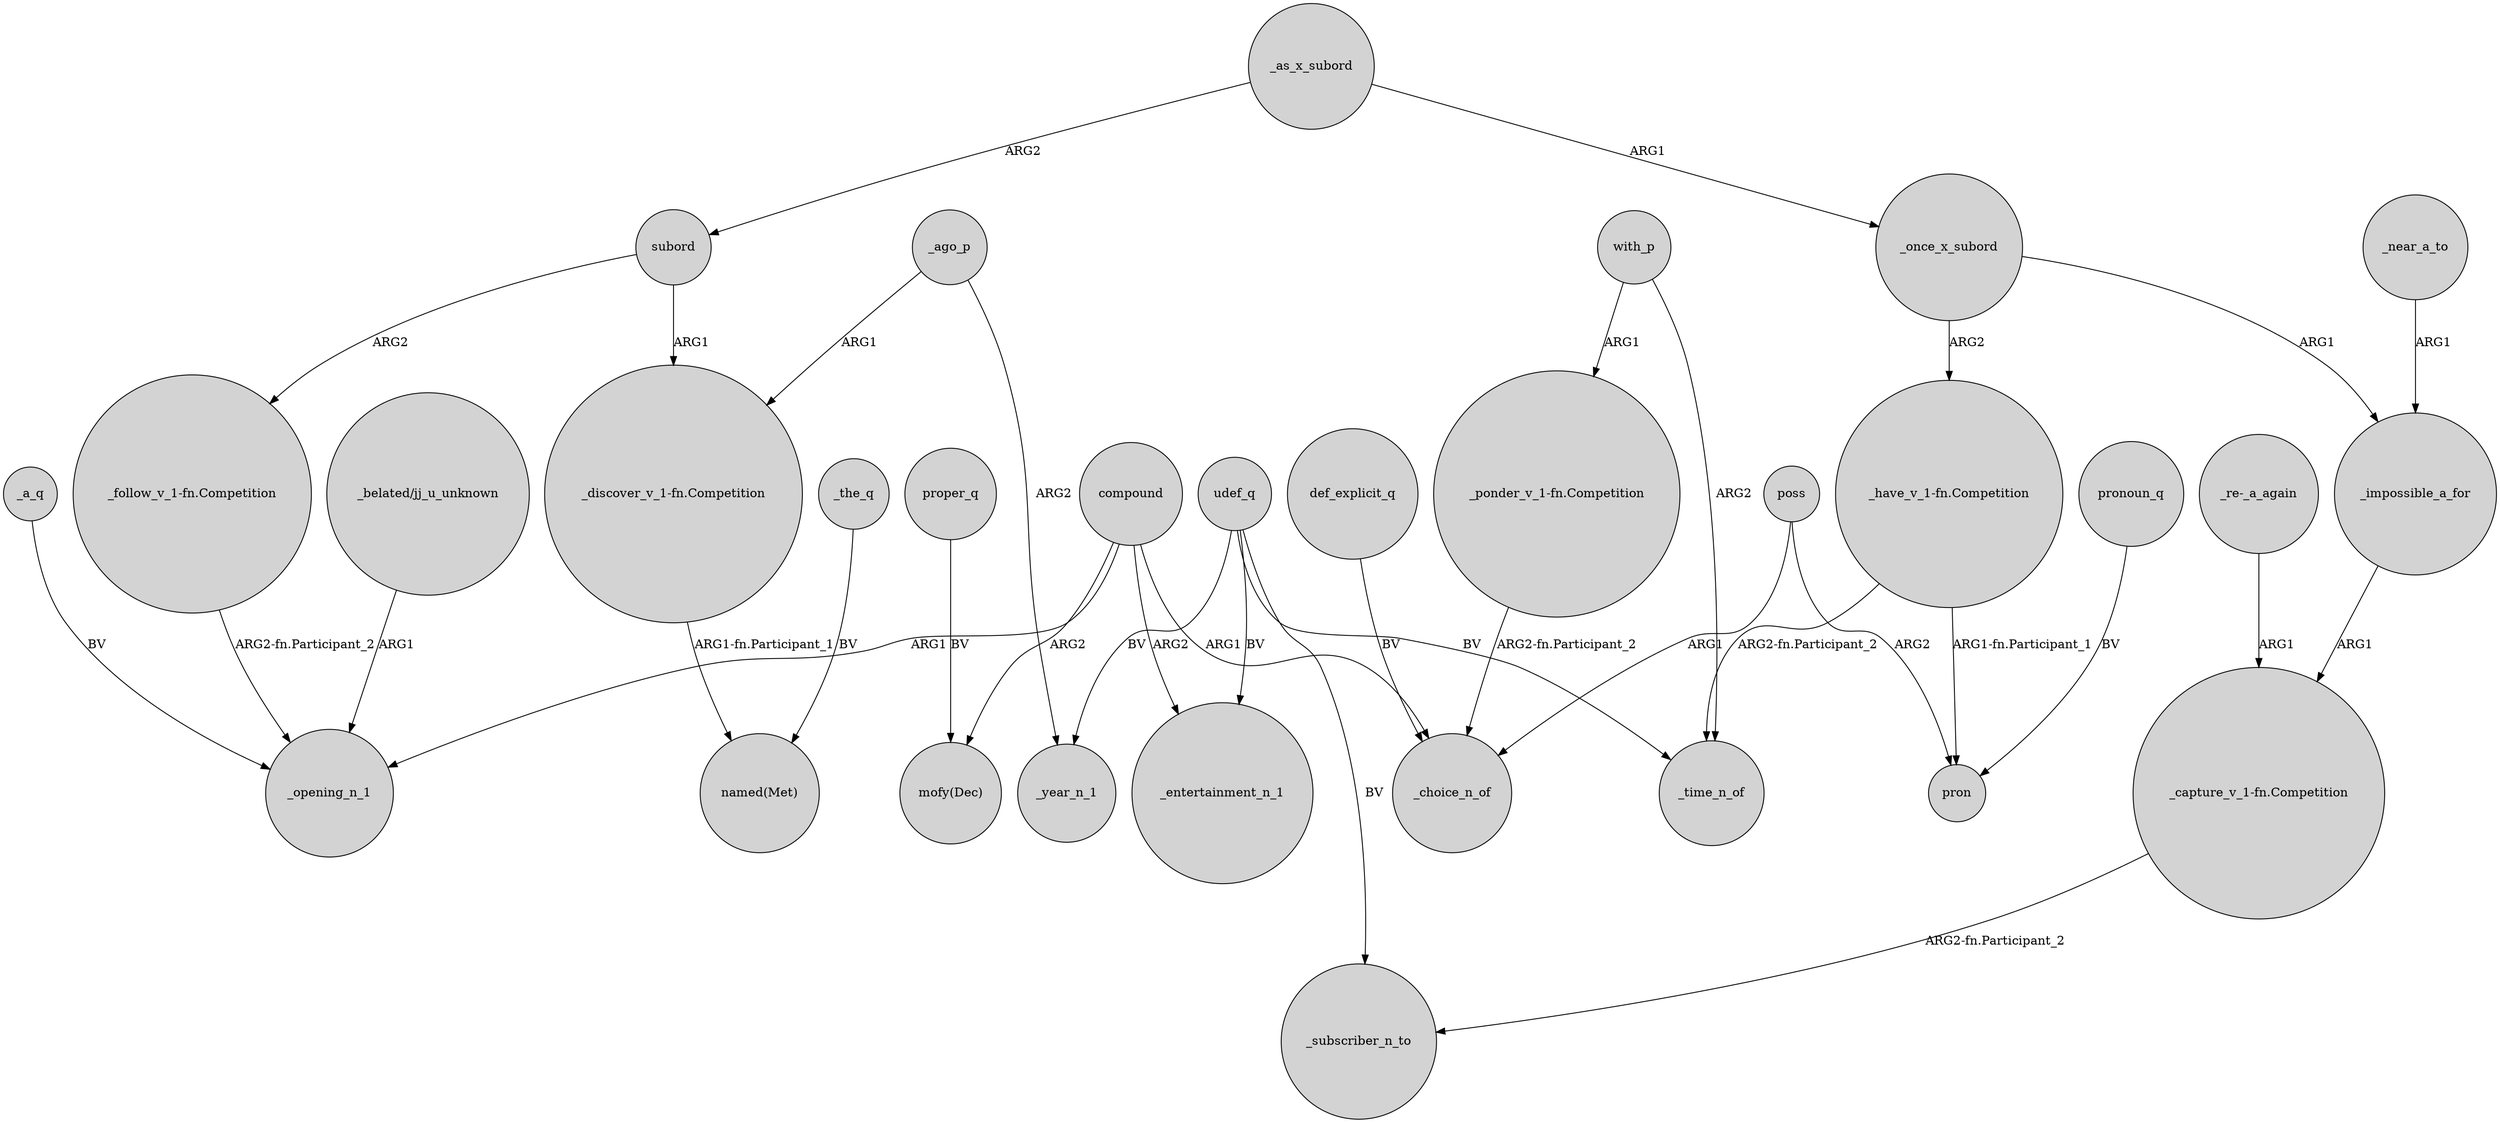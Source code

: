 digraph {
	node [shape=circle style=filled]
	poss -> _choice_n_of [label=ARG1]
	"_follow_v_1-fn.Competition" -> _opening_n_1 [label="ARG2-fn.Participant_2"]
	"_re-_a_again" -> "_capture_v_1-fn.Competition" [label=ARG1]
	_once_x_subord -> "_have_v_1-fn.Competition" [label=ARG2]
	udef_q -> _time_n_of [label=BV]
	_as_x_subord -> subord [label=ARG2]
	compound -> _opening_n_1 [label=ARG1]
	udef_q -> _entertainment_n_1 [label=BV]
	"_have_v_1-fn.Competition" -> pron [label="ARG1-fn.Participant_1"]
	subord -> "_discover_v_1-fn.Competition" [label=ARG1]
	"_discover_v_1-fn.Competition" -> "named(Met)" [label="ARG1-fn.Participant_1"]
	_ago_p -> "_discover_v_1-fn.Competition" [label=ARG1]
	"_have_v_1-fn.Competition" -> _time_n_of [label="ARG2-fn.Participant_2"]
	compound -> "mofy(Dec)" [label=ARG2]
	with_p -> _time_n_of [label=ARG2]
	"_ponder_v_1-fn.Competition" -> _choice_n_of [label="ARG2-fn.Participant_2"]
	proper_q -> "mofy(Dec)" [label=BV]
	pronoun_q -> pron [label=BV]
	"_belated/jj_u_unknown" -> _opening_n_1 [label=ARG1]
	poss -> pron [label=ARG2]
	with_p -> "_ponder_v_1-fn.Competition" [label=ARG1]
	compound -> _entertainment_n_1 [label=ARG2]
	subord -> "_follow_v_1-fn.Competition" [label=ARG2]
	_a_q -> _opening_n_1 [label=BV]
	_near_a_to -> _impossible_a_for [label=ARG1]
	udef_q -> _subscriber_n_to [label=BV]
	_once_x_subord -> _impossible_a_for [label=ARG1]
	_the_q -> "named(Met)" [label=BV]
	_ago_p -> _year_n_1 [label=ARG2]
	"_capture_v_1-fn.Competition" -> _subscriber_n_to [label="ARG2-fn.Participant_2"]
	udef_q -> _year_n_1 [label=BV]
	_impossible_a_for -> "_capture_v_1-fn.Competition" [label=ARG1]
	def_explicit_q -> _choice_n_of [label=BV]
	_as_x_subord -> _once_x_subord [label=ARG1]
	compound -> _choice_n_of [label=ARG1]
}
